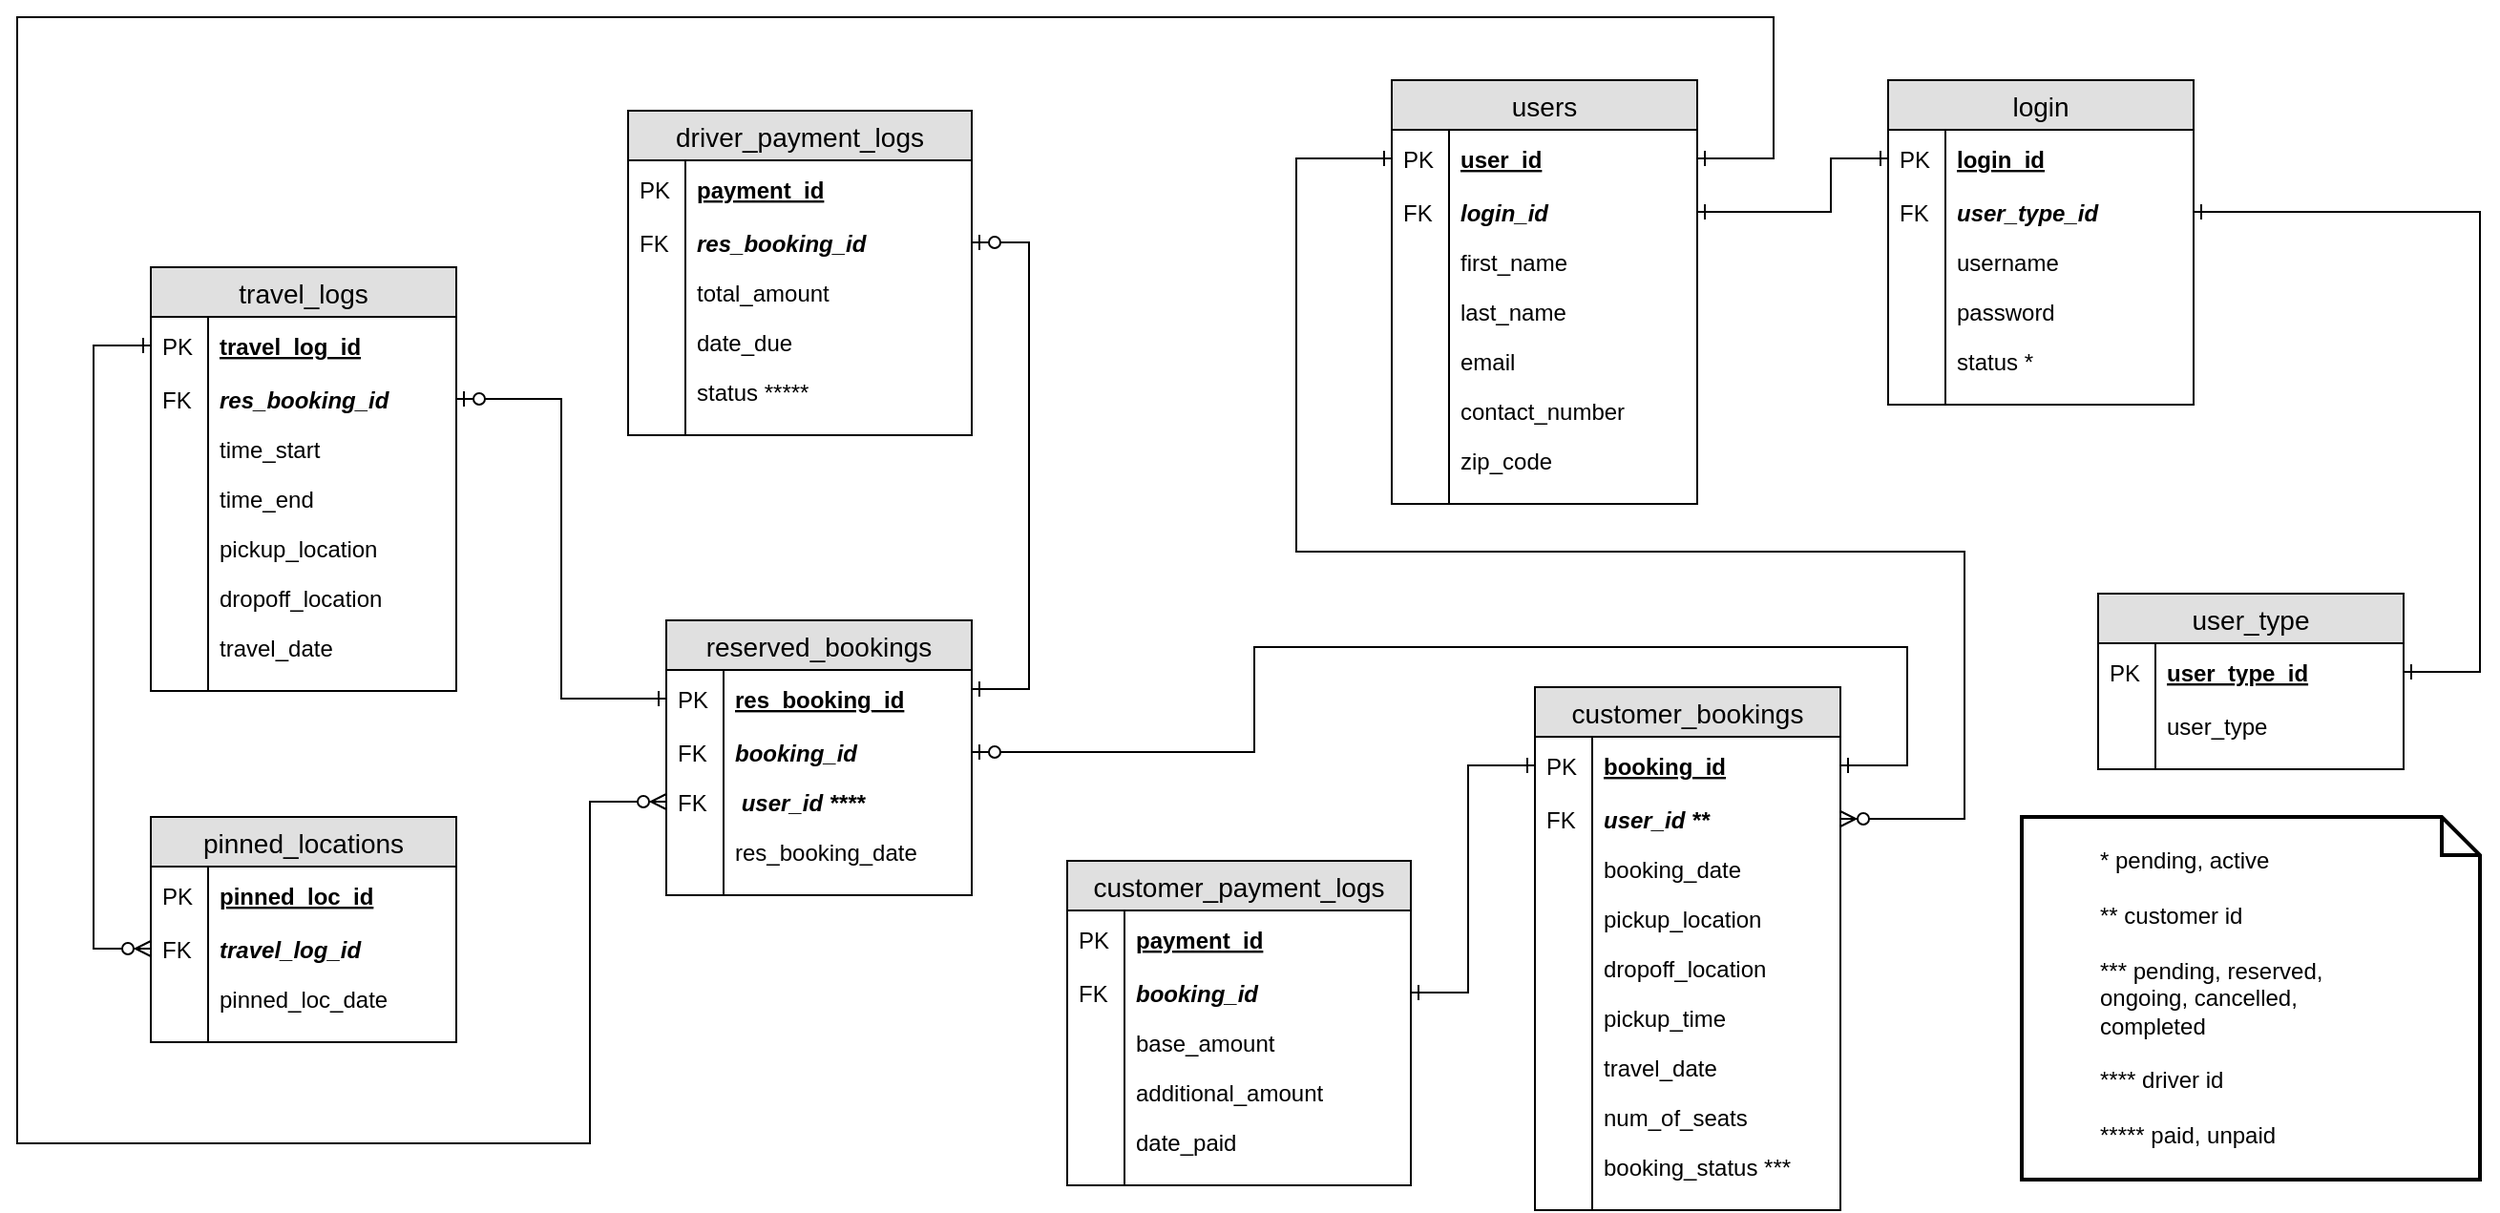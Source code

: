 <mxfile version="10.8.0"><diagram id="Agj2Bs5Zy_hhkMpqBrpO" name="Page-1"><mxGraphModel dx="2085" dy="1936" grid="1" gridSize="10" guides="1" tooltips="1" connect="1" arrows="1" fold="1" page="1" pageScale="1" pageWidth="850" pageHeight="1100" math="0" shadow="0"><root><mxCell id="0"/><mxCell id="1" parent="0"/><mxCell id="uS_mVGGa0eUYpF8tJLWO-1" value="login" style="swimlane;fontStyle=0;childLayout=stackLayout;horizontal=1;startSize=26;fillColor=#e0e0e0;horizontalStack=0;resizeParent=1;resizeParentMax=0;resizeLast=0;collapsible=1;marginBottom=0;swimlaneFillColor=#ffffff;align=center;fontSize=14;" parent="1" vertex="1"><mxGeometry x="170" y="33" width="160" height="170" as="geometry"/></mxCell><mxCell id="uS_mVGGa0eUYpF8tJLWO-2" value="login_id" style="shape=partialRectangle;top=0;left=0;right=0;bottom=1;align=left;verticalAlign=middle;fillColor=none;spacingLeft=34;spacingRight=4;overflow=hidden;rotatable=0;points=[[0,0.5],[1,0.5]];portConstraint=eastwest;dropTarget=0;fontStyle=5;fontSize=12;strokeColor=none;" parent="uS_mVGGa0eUYpF8tJLWO-1" vertex="1"><mxGeometry y="26" width="160" height="30" as="geometry"/></mxCell><mxCell id="uS_mVGGa0eUYpF8tJLWO-3" value="PK" style="shape=partialRectangle;top=0;left=0;bottom=0;fillColor=none;align=left;verticalAlign=middle;spacingLeft=4;spacingRight=4;overflow=hidden;rotatable=0;points=[];portConstraint=eastwest;part=1;fontSize=12;" parent="uS_mVGGa0eUYpF8tJLWO-2" vertex="1" connectable="0"><mxGeometry width="30" height="30" as="geometry"/></mxCell><mxCell id="uS_mVGGa0eUYpF8tJLWO-4" value="user_type_id" style="shape=partialRectangle;top=0;left=0;right=0;bottom=0;align=left;verticalAlign=top;fillColor=none;spacingLeft=34;spacingRight=4;overflow=hidden;rotatable=0;points=[[0,0.5],[1,0.5]];portConstraint=eastwest;dropTarget=0;fontSize=12;fontStyle=3" parent="uS_mVGGa0eUYpF8tJLWO-1" vertex="1"><mxGeometry y="56" width="160" height="26" as="geometry"/></mxCell><mxCell id="uS_mVGGa0eUYpF8tJLWO-5" value="FK" style="shape=partialRectangle;top=0;left=0;bottom=0;fillColor=none;align=left;verticalAlign=top;spacingLeft=4;spacingRight=4;overflow=hidden;rotatable=0;points=[];portConstraint=eastwest;part=1;fontSize=12;" parent="uS_mVGGa0eUYpF8tJLWO-4" vertex="1" connectable="0"><mxGeometry width="30" height="26" as="geometry"/></mxCell><mxCell id="uS_mVGGa0eUYpF8tJLWO-6" value="username" style="shape=partialRectangle;top=0;left=0;right=0;bottom=0;align=left;verticalAlign=top;fillColor=none;spacingLeft=34;spacingRight=4;overflow=hidden;rotatable=0;points=[[0,0.5],[1,0.5]];portConstraint=eastwest;dropTarget=0;fontSize=12;" parent="uS_mVGGa0eUYpF8tJLWO-1" vertex="1"><mxGeometry y="82" width="160" height="26" as="geometry"/></mxCell><mxCell id="uS_mVGGa0eUYpF8tJLWO-7" value="" style="shape=partialRectangle;top=0;left=0;bottom=0;fillColor=none;align=left;verticalAlign=top;spacingLeft=4;spacingRight=4;overflow=hidden;rotatable=0;points=[];portConstraint=eastwest;part=1;fontSize=12;" parent="uS_mVGGa0eUYpF8tJLWO-6" vertex="1" connectable="0"><mxGeometry width="30" height="26" as="geometry"/></mxCell><mxCell id="uS_mVGGa0eUYpF8tJLWO-8" value="password" style="shape=partialRectangle;top=0;left=0;right=0;bottom=0;align=left;verticalAlign=top;fillColor=none;spacingLeft=34;spacingRight=4;overflow=hidden;rotatable=0;points=[[0,0.5],[1,0.5]];portConstraint=eastwest;dropTarget=0;fontSize=12;" parent="uS_mVGGa0eUYpF8tJLWO-1" vertex="1"><mxGeometry y="108" width="160" height="26" as="geometry"/></mxCell><mxCell id="uS_mVGGa0eUYpF8tJLWO-9" value="" style="shape=partialRectangle;top=0;left=0;bottom=0;fillColor=none;align=left;verticalAlign=top;spacingLeft=4;spacingRight=4;overflow=hidden;rotatable=0;points=[];portConstraint=eastwest;part=1;fontSize=12;" parent="uS_mVGGa0eUYpF8tJLWO-8" vertex="1" connectable="0"><mxGeometry width="30" height="26" as="geometry"/></mxCell><mxCell id="uS_mVGGa0eUYpF8tJLWO-20" value="status *" style="shape=partialRectangle;top=0;left=0;right=0;bottom=0;align=left;verticalAlign=top;fillColor=none;spacingLeft=34;spacingRight=4;overflow=hidden;rotatable=0;points=[[0,0.5],[1,0.5]];portConstraint=eastwest;dropTarget=0;fontSize=12;" parent="uS_mVGGa0eUYpF8tJLWO-1" vertex="1"><mxGeometry y="134" width="160" height="26" as="geometry"/></mxCell><mxCell id="uS_mVGGa0eUYpF8tJLWO-21" value="" style="shape=partialRectangle;top=0;left=0;bottom=0;fillColor=none;align=left;verticalAlign=top;spacingLeft=4;spacingRight=4;overflow=hidden;rotatable=0;points=[];portConstraint=eastwest;part=1;fontSize=12;" parent="uS_mVGGa0eUYpF8tJLWO-20" vertex="1" connectable="0"><mxGeometry width="30" height="26" as="geometry"/></mxCell><mxCell id="uS_mVGGa0eUYpF8tJLWO-10" value="" style="shape=partialRectangle;top=0;left=0;right=0;bottom=0;align=left;verticalAlign=top;fillColor=none;spacingLeft=34;spacingRight=4;overflow=hidden;rotatable=0;points=[[0,0.5],[1,0.5]];portConstraint=eastwest;dropTarget=0;fontSize=12;" parent="uS_mVGGa0eUYpF8tJLWO-1" vertex="1"><mxGeometry y="160" width="160" height="10" as="geometry"/></mxCell><mxCell id="uS_mVGGa0eUYpF8tJLWO-11" value="" style="shape=partialRectangle;top=0;left=0;bottom=0;fillColor=none;align=left;verticalAlign=top;spacingLeft=4;spacingRight=4;overflow=hidden;rotatable=0;points=[];portConstraint=eastwest;part=1;fontSize=12;" parent="uS_mVGGa0eUYpF8tJLWO-10" vertex="1" connectable="0"><mxGeometry width="30" height="10" as="geometry"/></mxCell><mxCell id="uS_mVGGa0eUYpF8tJLWO-22" value="&lt;div style=&quot;font-size: 12px&quot; align=&quot;left&quot;&gt;&lt;blockquote&gt;&lt;div&gt;&lt;font style=&quot;font-size: 12px&quot;&gt;* pending, active&lt;/font&gt;&lt;/div&gt;&lt;div&gt;&lt;font style=&quot;font-size: 12px&quot;&gt;&lt;br&gt;&lt;/font&gt;&lt;/div&gt;&lt;div&gt;&lt;font style=&quot;font-size: 12px&quot;&gt;** customer id&lt;br&gt;&lt;/font&gt;&lt;/div&gt;&lt;div&gt;&lt;font style=&quot;font-size: 12px&quot;&gt;&lt;br&gt;&lt;/font&gt;&lt;/div&gt;&lt;div&gt;&lt;font style=&quot;font-size: 12px&quot;&gt;*** pending, reserved, ongoing, cancelled, completed&lt;/font&gt;&lt;/div&gt;&lt;div&gt;&lt;font style=&quot;font-size: 12px&quot;&gt;&lt;br&gt;&lt;/font&gt;&lt;/div&gt;&lt;div&gt;&lt;font style=&quot;font-size: 12px&quot;&gt;**** driver id&lt;/font&gt;&lt;/div&gt;&lt;div&gt;&lt;font style=&quot;font-size: 12px&quot;&gt;&lt;br&gt;&lt;/font&gt;&lt;/div&gt;&lt;div&gt;&lt;font style=&quot;font-size: 12px&quot;&gt;***** paid, unpaid&lt;br&gt;&lt;/font&gt;&lt;/div&gt;&lt;/blockquote&gt;&lt;/div&gt;" style="shape=note;strokeWidth=2;fontSize=14;size=20;whiteSpace=wrap;html=1;" parent="1" vertex="1"><mxGeometry x="240" y="419" width="240" height="190" as="geometry"/></mxCell><mxCell id="uS_mVGGa0eUYpF8tJLWO-23" value="users" style="swimlane;fontStyle=0;childLayout=stackLayout;horizontal=1;startSize=26;fillColor=#e0e0e0;horizontalStack=0;resizeParent=1;resizeParentMax=0;resizeLast=0;collapsible=1;marginBottom=0;swimlaneFillColor=#ffffff;align=center;fontSize=14;" parent="1" vertex="1"><mxGeometry x="-90" y="33" width="160" height="222" as="geometry"/></mxCell><mxCell id="uS_mVGGa0eUYpF8tJLWO-24" value="user_id" style="shape=partialRectangle;top=0;left=0;right=0;bottom=1;align=left;verticalAlign=middle;fillColor=none;spacingLeft=34;spacingRight=4;overflow=hidden;rotatable=0;points=[[0,0.5],[1,0.5]];portConstraint=eastwest;dropTarget=0;fontStyle=5;fontSize=12;strokeColor=none;" parent="uS_mVGGa0eUYpF8tJLWO-23" vertex="1"><mxGeometry y="26" width="160" height="30" as="geometry"/></mxCell><mxCell id="uS_mVGGa0eUYpF8tJLWO-25" value="PK" style="shape=partialRectangle;top=0;left=0;bottom=0;fillColor=none;align=left;verticalAlign=middle;spacingLeft=4;spacingRight=4;overflow=hidden;rotatable=0;points=[];portConstraint=eastwest;part=1;fontSize=12;" parent="uS_mVGGa0eUYpF8tJLWO-24" vertex="1" connectable="0"><mxGeometry width="30" height="30" as="geometry"/></mxCell><mxCell id="uS_mVGGa0eUYpF8tJLWO-26" value="login_id" style="shape=partialRectangle;top=0;left=0;right=0;bottom=0;align=left;verticalAlign=top;fillColor=none;spacingLeft=34;spacingRight=4;overflow=hidden;rotatable=0;points=[[0,0.5],[1,0.5]];portConstraint=eastwest;dropTarget=0;fontSize=12;fontStyle=3" parent="uS_mVGGa0eUYpF8tJLWO-23" vertex="1"><mxGeometry y="56" width="160" height="26" as="geometry"/></mxCell><mxCell id="uS_mVGGa0eUYpF8tJLWO-27" value="FK" style="shape=partialRectangle;top=0;left=0;bottom=0;fillColor=none;align=left;verticalAlign=top;spacingLeft=4;spacingRight=4;overflow=hidden;rotatable=0;points=[];portConstraint=eastwest;part=1;fontSize=12;" parent="uS_mVGGa0eUYpF8tJLWO-26" vertex="1" connectable="0"><mxGeometry width="30" height="26" as="geometry"/></mxCell><mxCell id="uS_mVGGa0eUYpF8tJLWO-28" value="first_name" style="shape=partialRectangle;top=0;left=0;right=0;bottom=0;align=left;verticalAlign=top;fillColor=none;spacingLeft=34;spacingRight=4;overflow=hidden;rotatable=0;points=[[0,0.5],[1,0.5]];portConstraint=eastwest;dropTarget=0;fontSize=12;" parent="uS_mVGGa0eUYpF8tJLWO-23" vertex="1"><mxGeometry y="82" width="160" height="26" as="geometry"/></mxCell><mxCell id="uS_mVGGa0eUYpF8tJLWO-29" value="" style="shape=partialRectangle;top=0;left=0;bottom=0;fillColor=none;align=left;verticalAlign=top;spacingLeft=4;spacingRight=4;overflow=hidden;rotatable=0;points=[];portConstraint=eastwest;part=1;fontSize=12;" parent="uS_mVGGa0eUYpF8tJLWO-28" vertex="1" connectable="0"><mxGeometry width="30" height="26" as="geometry"/></mxCell><mxCell id="uS_mVGGa0eUYpF8tJLWO-30" value="last_name" style="shape=partialRectangle;top=0;left=0;right=0;bottom=0;align=left;verticalAlign=top;fillColor=none;spacingLeft=34;spacingRight=4;overflow=hidden;rotatable=0;points=[[0,0.5],[1,0.5]];portConstraint=eastwest;dropTarget=0;fontSize=12;" parent="uS_mVGGa0eUYpF8tJLWO-23" vertex="1"><mxGeometry y="108" width="160" height="26" as="geometry"/></mxCell><mxCell id="uS_mVGGa0eUYpF8tJLWO-31" value="" style="shape=partialRectangle;top=0;left=0;bottom=0;fillColor=none;align=left;verticalAlign=top;spacingLeft=4;spacingRight=4;overflow=hidden;rotatable=0;points=[];portConstraint=eastwest;part=1;fontSize=12;" parent="uS_mVGGa0eUYpF8tJLWO-30" vertex="1" connectable="0"><mxGeometry width="30" height="26" as="geometry"/></mxCell><mxCell id="uS_mVGGa0eUYpF8tJLWO-32" value="email" style="shape=partialRectangle;top=0;left=0;right=0;bottom=0;align=left;verticalAlign=top;fillColor=none;spacingLeft=34;spacingRight=4;overflow=hidden;rotatable=0;points=[[0,0.5],[1,0.5]];portConstraint=eastwest;dropTarget=0;fontSize=12;" parent="uS_mVGGa0eUYpF8tJLWO-23" vertex="1"><mxGeometry y="134" width="160" height="26" as="geometry"/></mxCell><mxCell id="uS_mVGGa0eUYpF8tJLWO-33" value="" style="shape=partialRectangle;top=0;left=0;bottom=0;fillColor=none;align=left;verticalAlign=top;spacingLeft=4;spacingRight=4;overflow=hidden;rotatable=0;points=[];portConstraint=eastwest;part=1;fontSize=12;" parent="uS_mVGGa0eUYpF8tJLWO-32" vertex="1" connectable="0"><mxGeometry width="30" height="26" as="geometry"/></mxCell><mxCell id="uS_mVGGa0eUYpF8tJLWO-38" value="contact_number" style="shape=partialRectangle;top=0;left=0;right=0;bottom=0;align=left;verticalAlign=top;fillColor=none;spacingLeft=34;spacingRight=4;overflow=hidden;rotatable=0;points=[[0,0.5],[1,0.5]];portConstraint=eastwest;dropTarget=0;fontSize=12;" parent="uS_mVGGa0eUYpF8tJLWO-23" vertex="1"><mxGeometry y="160" width="160" height="26" as="geometry"/></mxCell><mxCell id="uS_mVGGa0eUYpF8tJLWO-39" value="" style="shape=partialRectangle;top=0;left=0;bottom=0;fillColor=none;align=left;verticalAlign=top;spacingLeft=4;spacingRight=4;overflow=hidden;rotatable=0;points=[];portConstraint=eastwest;part=1;fontSize=12;" parent="uS_mVGGa0eUYpF8tJLWO-38" vertex="1" connectable="0"><mxGeometry width="30" height="26" as="geometry"/></mxCell><mxCell id="uS_mVGGa0eUYpF8tJLWO-40" value="zip_code" style="shape=partialRectangle;top=0;left=0;right=0;bottom=0;align=left;verticalAlign=top;fillColor=none;spacingLeft=34;spacingRight=4;overflow=hidden;rotatable=0;points=[[0,0.5],[1,0.5]];portConstraint=eastwest;dropTarget=0;fontSize=12;" parent="uS_mVGGa0eUYpF8tJLWO-23" vertex="1"><mxGeometry y="186" width="160" height="26" as="geometry"/></mxCell><mxCell id="uS_mVGGa0eUYpF8tJLWO-41" value="" style="shape=partialRectangle;top=0;left=0;bottom=0;fillColor=none;align=left;verticalAlign=top;spacingLeft=4;spacingRight=4;overflow=hidden;rotatable=0;points=[];portConstraint=eastwest;part=1;fontSize=12;" parent="uS_mVGGa0eUYpF8tJLWO-40" vertex="1" connectable="0"><mxGeometry width="30" height="26" as="geometry"/></mxCell><mxCell id="uS_mVGGa0eUYpF8tJLWO-34" value="" style="shape=partialRectangle;top=0;left=0;right=0;bottom=0;align=left;verticalAlign=top;fillColor=none;spacingLeft=34;spacingRight=4;overflow=hidden;rotatable=0;points=[[0,0.5],[1,0.5]];portConstraint=eastwest;dropTarget=0;fontSize=12;" parent="uS_mVGGa0eUYpF8tJLWO-23" vertex="1"><mxGeometry y="212" width="160" height="10" as="geometry"/></mxCell><mxCell id="uS_mVGGa0eUYpF8tJLWO-35" value="" style="shape=partialRectangle;top=0;left=0;bottom=0;fillColor=none;align=left;verticalAlign=top;spacingLeft=4;spacingRight=4;overflow=hidden;rotatable=0;points=[];portConstraint=eastwest;part=1;fontSize=12;" parent="uS_mVGGa0eUYpF8tJLWO-34" vertex="1" connectable="0"><mxGeometry width="30" height="10" as="geometry"/></mxCell><mxCell id="uS_mVGGa0eUYpF8tJLWO-42" value="travel_logs" style="swimlane;fontStyle=0;childLayout=stackLayout;horizontal=1;startSize=26;fillColor=#e0e0e0;horizontalStack=0;resizeParent=1;resizeParentMax=0;resizeLast=0;collapsible=1;marginBottom=0;swimlaneFillColor=#ffffff;align=center;fontSize=14;" parent="1" vertex="1"><mxGeometry x="-740" y="131" width="160" height="222" as="geometry"/></mxCell><mxCell id="uS_mVGGa0eUYpF8tJLWO-43" value="travel_log_id" style="shape=partialRectangle;top=0;left=0;right=0;bottom=1;align=left;verticalAlign=middle;fillColor=none;spacingLeft=34;spacingRight=4;overflow=hidden;rotatable=0;points=[[0,0.5],[1,0.5]];portConstraint=eastwest;dropTarget=0;fontStyle=5;fontSize=12;strokeColor=none;" parent="uS_mVGGa0eUYpF8tJLWO-42" vertex="1"><mxGeometry y="26" width="160" height="30" as="geometry"/></mxCell><mxCell id="uS_mVGGa0eUYpF8tJLWO-44" value="PK" style="shape=partialRectangle;top=0;left=0;bottom=0;fillColor=none;align=left;verticalAlign=middle;spacingLeft=4;spacingRight=4;overflow=hidden;rotatable=0;points=[];portConstraint=eastwest;part=1;fontSize=12;" parent="uS_mVGGa0eUYpF8tJLWO-43" vertex="1" connectable="0"><mxGeometry width="30" height="30" as="geometry"/></mxCell><mxCell id="uS_mVGGa0eUYpF8tJLWO-45" value="res_booking_id" style="shape=partialRectangle;top=0;left=0;right=0;bottom=0;align=left;verticalAlign=top;fillColor=none;spacingLeft=34;spacingRight=4;overflow=hidden;rotatable=0;points=[[0,0.5],[1,0.5]];portConstraint=eastwest;dropTarget=0;fontSize=12;fontStyle=3" parent="uS_mVGGa0eUYpF8tJLWO-42" vertex="1"><mxGeometry y="56" width="160" height="26" as="geometry"/></mxCell><mxCell id="uS_mVGGa0eUYpF8tJLWO-46" value="FK" style="shape=partialRectangle;top=0;left=0;bottom=0;fillColor=none;align=left;verticalAlign=top;spacingLeft=4;spacingRight=4;overflow=hidden;rotatable=0;points=[];portConstraint=eastwest;part=1;fontSize=12;" parent="uS_mVGGa0eUYpF8tJLWO-45" vertex="1" connectable="0"><mxGeometry width="30" height="26" as="geometry"/></mxCell><mxCell id="uS_mVGGa0eUYpF8tJLWO-47" value="time_start" style="shape=partialRectangle;top=0;left=0;right=0;bottom=0;align=left;verticalAlign=top;fillColor=none;spacingLeft=34;spacingRight=4;overflow=hidden;rotatable=0;points=[[0,0.5],[1,0.5]];portConstraint=eastwest;dropTarget=0;fontSize=12;" parent="uS_mVGGa0eUYpF8tJLWO-42" vertex="1"><mxGeometry y="82" width="160" height="26" as="geometry"/></mxCell><mxCell id="uS_mVGGa0eUYpF8tJLWO-48" value="" style="shape=partialRectangle;top=0;left=0;bottom=0;fillColor=none;align=left;verticalAlign=top;spacingLeft=4;spacingRight=4;overflow=hidden;rotatable=0;points=[];portConstraint=eastwest;part=1;fontSize=12;" parent="uS_mVGGa0eUYpF8tJLWO-47" vertex="1" connectable="0"><mxGeometry width="30" height="26" as="geometry"/></mxCell><mxCell id="uS_mVGGa0eUYpF8tJLWO-49" value="time_end" style="shape=partialRectangle;top=0;left=0;right=0;bottom=0;align=left;verticalAlign=top;fillColor=none;spacingLeft=34;spacingRight=4;overflow=hidden;rotatable=0;points=[[0,0.5],[1,0.5]];portConstraint=eastwest;dropTarget=0;fontSize=12;" parent="uS_mVGGa0eUYpF8tJLWO-42" vertex="1"><mxGeometry y="108" width="160" height="26" as="geometry"/></mxCell><mxCell id="uS_mVGGa0eUYpF8tJLWO-50" value="" style="shape=partialRectangle;top=0;left=0;bottom=0;fillColor=none;align=left;verticalAlign=top;spacingLeft=4;spacingRight=4;overflow=hidden;rotatable=0;points=[];portConstraint=eastwest;part=1;fontSize=12;" parent="uS_mVGGa0eUYpF8tJLWO-49" vertex="1" connectable="0"><mxGeometry width="30" height="26" as="geometry"/></mxCell><mxCell id="uS_mVGGa0eUYpF8tJLWO-53" value="pickup_location" style="shape=partialRectangle;top=0;left=0;right=0;bottom=0;align=left;verticalAlign=top;fillColor=none;spacingLeft=34;spacingRight=4;overflow=hidden;rotatable=0;points=[[0,0.5],[1,0.5]];portConstraint=eastwest;dropTarget=0;fontSize=12;" parent="uS_mVGGa0eUYpF8tJLWO-42" vertex="1"><mxGeometry y="134" width="160" height="26" as="geometry"/></mxCell><mxCell id="uS_mVGGa0eUYpF8tJLWO-54" value="" style="shape=partialRectangle;top=0;left=0;bottom=0;fillColor=none;align=left;verticalAlign=top;spacingLeft=4;spacingRight=4;overflow=hidden;rotatable=0;points=[];portConstraint=eastwest;part=1;fontSize=12;" parent="uS_mVGGa0eUYpF8tJLWO-53" vertex="1" connectable="0"><mxGeometry width="30" height="26" as="geometry"/></mxCell><mxCell id="uS_mVGGa0eUYpF8tJLWO-55" value="dropoff_location" style="shape=partialRectangle;top=0;left=0;right=0;bottom=0;align=left;verticalAlign=top;fillColor=none;spacingLeft=34;spacingRight=4;overflow=hidden;rotatable=0;points=[[0,0.5],[1,0.5]];portConstraint=eastwest;dropTarget=0;fontSize=12;" parent="uS_mVGGa0eUYpF8tJLWO-42" vertex="1"><mxGeometry y="160" width="160" height="26" as="geometry"/></mxCell><mxCell id="uS_mVGGa0eUYpF8tJLWO-56" value="" style="shape=partialRectangle;top=0;left=0;bottom=0;fillColor=none;align=left;verticalAlign=top;spacingLeft=4;spacingRight=4;overflow=hidden;rotatable=0;points=[];portConstraint=eastwest;part=1;fontSize=12;" parent="uS_mVGGa0eUYpF8tJLWO-55" vertex="1" connectable="0"><mxGeometry width="30" height="26" as="geometry"/></mxCell><mxCell id="uS_mVGGa0eUYpF8tJLWO-51" value="travel_date" style="shape=partialRectangle;top=0;left=0;right=0;bottom=0;align=left;verticalAlign=top;fillColor=none;spacingLeft=34;spacingRight=4;overflow=hidden;rotatable=0;points=[[0,0.5],[1,0.5]];portConstraint=eastwest;dropTarget=0;fontSize=12;" parent="uS_mVGGa0eUYpF8tJLWO-42" vertex="1"><mxGeometry y="186" width="160" height="26" as="geometry"/></mxCell><mxCell id="uS_mVGGa0eUYpF8tJLWO-52" value="" style="shape=partialRectangle;top=0;left=0;bottom=0;fillColor=none;align=left;verticalAlign=top;spacingLeft=4;spacingRight=4;overflow=hidden;rotatable=0;points=[];portConstraint=eastwest;part=1;fontSize=12;" parent="uS_mVGGa0eUYpF8tJLWO-51" vertex="1" connectable="0"><mxGeometry width="30" height="26" as="geometry"/></mxCell><mxCell id="uS_mVGGa0eUYpF8tJLWO-57" value="" style="shape=partialRectangle;top=0;left=0;right=0;bottom=0;align=left;verticalAlign=top;fillColor=none;spacingLeft=34;spacingRight=4;overflow=hidden;rotatable=0;points=[[0,0.5],[1,0.5]];portConstraint=eastwest;dropTarget=0;fontSize=12;" parent="uS_mVGGa0eUYpF8tJLWO-42" vertex="1"><mxGeometry y="212" width="160" height="10" as="geometry"/></mxCell><mxCell id="uS_mVGGa0eUYpF8tJLWO-58" value="" style="shape=partialRectangle;top=0;left=0;bottom=0;fillColor=none;align=left;verticalAlign=top;spacingLeft=4;spacingRight=4;overflow=hidden;rotatable=0;points=[];portConstraint=eastwest;part=1;fontSize=12;" parent="uS_mVGGa0eUYpF8tJLWO-57" vertex="1" connectable="0"><mxGeometry width="30" height="10" as="geometry"/></mxCell><mxCell id="uS_mVGGa0eUYpF8tJLWO-59" value="customer_payment_logs" style="swimlane;fontStyle=0;childLayout=stackLayout;horizontal=1;startSize=26;fillColor=#e0e0e0;horizontalStack=0;resizeParent=1;resizeParentMax=0;resizeLast=0;collapsible=1;marginBottom=0;swimlaneFillColor=#ffffff;align=center;fontSize=14;" parent="1" vertex="1"><mxGeometry x="-260" y="442" width="180" height="170" as="geometry"/></mxCell><mxCell id="uS_mVGGa0eUYpF8tJLWO-60" value="payment_id" style="shape=partialRectangle;top=0;left=0;right=0;bottom=1;align=left;verticalAlign=middle;fillColor=none;spacingLeft=34;spacingRight=4;overflow=hidden;rotatable=0;points=[[0,0.5],[1,0.5]];portConstraint=eastwest;dropTarget=0;fontStyle=5;fontSize=12;strokeColor=none;" parent="uS_mVGGa0eUYpF8tJLWO-59" vertex="1"><mxGeometry y="26" width="180" height="30" as="geometry"/></mxCell><mxCell id="uS_mVGGa0eUYpF8tJLWO-61" value="PK" style="shape=partialRectangle;top=0;left=0;bottom=0;fillColor=none;align=left;verticalAlign=middle;spacingLeft=4;spacingRight=4;overflow=hidden;rotatable=0;points=[];portConstraint=eastwest;part=1;fontSize=12;" parent="uS_mVGGa0eUYpF8tJLWO-60" vertex="1" connectable="0"><mxGeometry width="30" height="30" as="geometry"/></mxCell><mxCell id="uS_mVGGa0eUYpF8tJLWO-62" value="booking_id" style="shape=partialRectangle;top=0;left=0;right=0;bottom=0;align=left;verticalAlign=top;fillColor=none;spacingLeft=34;spacingRight=4;overflow=hidden;rotatable=0;points=[[0,0.5],[1,0.5]];portConstraint=eastwest;dropTarget=0;fontSize=12;fontStyle=3" parent="uS_mVGGa0eUYpF8tJLWO-59" vertex="1"><mxGeometry y="56" width="180" height="26" as="geometry"/></mxCell><mxCell id="uS_mVGGa0eUYpF8tJLWO-63" value="FK" style="shape=partialRectangle;top=0;left=0;bottom=0;fillColor=none;align=left;verticalAlign=top;spacingLeft=4;spacingRight=4;overflow=hidden;rotatable=0;points=[];portConstraint=eastwest;part=1;fontSize=12;" parent="uS_mVGGa0eUYpF8tJLWO-62" vertex="1" connectable="0"><mxGeometry width="30" height="26" as="geometry"/></mxCell><mxCell id="uS_mVGGa0eUYpF8tJLWO-64" value="base_amount" style="shape=partialRectangle;top=0;left=0;right=0;bottom=0;align=left;verticalAlign=top;fillColor=none;spacingLeft=34;spacingRight=4;overflow=hidden;rotatable=0;points=[[0,0.5],[1,0.5]];portConstraint=eastwest;dropTarget=0;fontSize=12;" parent="uS_mVGGa0eUYpF8tJLWO-59" vertex="1"><mxGeometry y="82" width="180" height="26" as="geometry"/></mxCell><mxCell id="uS_mVGGa0eUYpF8tJLWO-65" value="" style="shape=partialRectangle;top=0;left=0;bottom=0;fillColor=none;align=left;verticalAlign=top;spacingLeft=4;spacingRight=4;overflow=hidden;rotatable=0;points=[];portConstraint=eastwest;part=1;fontSize=12;" parent="uS_mVGGa0eUYpF8tJLWO-64" vertex="1" connectable="0"><mxGeometry width="30" height="26" as="geometry"/></mxCell><mxCell id="uS_mVGGa0eUYpF8tJLWO-66" value="additional_amount" style="shape=partialRectangle;top=0;left=0;right=0;bottom=0;align=left;verticalAlign=top;fillColor=none;spacingLeft=34;spacingRight=4;overflow=hidden;rotatable=0;points=[[0,0.5],[1,0.5]];portConstraint=eastwest;dropTarget=0;fontSize=12;" parent="uS_mVGGa0eUYpF8tJLWO-59" vertex="1"><mxGeometry y="108" width="180" height="26" as="geometry"/></mxCell><mxCell id="uS_mVGGa0eUYpF8tJLWO-67" value="" style="shape=partialRectangle;top=0;left=0;bottom=0;fillColor=none;align=left;verticalAlign=top;spacingLeft=4;spacingRight=4;overflow=hidden;rotatable=0;points=[];portConstraint=eastwest;part=1;fontSize=12;" parent="uS_mVGGa0eUYpF8tJLWO-66" vertex="1" connectable="0"><mxGeometry width="30" height="26" as="geometry"/></mxCell><mxCell id="uS_mVGGa0eUYpF8tJLWO-68" value="date_paid" style="shape=partialRectangle;top=0;left=0;right=0;bottom=0;align=left;verticalAlign=top;fillColor=none;spacingLeft=34;spacingRight=4;overflow=hidden;rotatable=0;points=[[0,0.5],[1,0.5]];portConstraint=eastwest;dropTarget=0;fontSize=12;" parent="uS_mVGGa0eUYpF8tJLWO-59" vertex="1"><mxGeometry y="134" width="180" height="26" as="geometry"/></mxCell><mxCell id="uS_mVGGa0eUYpF8tJLWO-69" value="" style="shape=partialRectangle;top=0;left=0;bottom=0;fillColor=none;align=left;verticalAlign=top;spacingLeft=4;spacingRight=4;overflow=hidden;rotatable=0;points=[];portConstraint=eastwest;part=1;fontSize=12;" parent="uS_mVGGa0eUYpF8tJLWO-68" vertex="1" connectable="0"><mxGeometry width="30" height="26" as="geometry"/></mxCell><mxCell id="uS_mVGGa0eUYpF8tJLWO-74" value="" style="shape=partialRectangle;top=0;left=0;right=0;bottom=0;align=left;verticalAlign=top;fillColor=none;spacingLeft=34;spacingRight=4;overflow=hidden;rotatable=0;points=[[0,0.5],[1,0.5]];portConstraint=eastwest;dropTarget=0;fontSize=12;" parent="uS_mVGGa0eUYpF8tJLWO-59" vertex="1"><mxGeometry y="160" width="180" height="10" as="geometry"/></mxCell><mxCell id="uS_mVGGa0eUYpF8tJLWO-75" value="" style="shape=partialRectangle;top=0;left=0;bottom=0;fillColor=none;align=left;verticalAlign=top;spacingLeft=4;spacingRight=4;overflow=hidden;rotatable=0;points=[];portConstraint=eastwest;part=1;fontSize=12;" parent="uS_mVGGa0eUYpF8tJLWO-74" vertex="1" connectable="0"><mxGeometry width="30" height="10" as="geometry"/></mxCell><mxCell id="uS_mVGGa0eUYpF8tJLWO-105" value="reserved_bookings" style="swimlane;fontStyle=0;childLayout=stackLayout;horizontal=1;startSize=26;fillColor=#e0e0e0;horizontalStack=0;resizeParent=1;resizeParentMax=0;resizeLast=0;collapsible=1;marginBottom=0;swimlaneFillColor=#ffffff;align=center;fontSize=14;" parent="1" vertex="1"><mxGeometry x="-470" y="316" width="160" height="144" as="geometry"/></mxCell><mxCell id="uS_mVGGa0eUYpF8tJLWO-106" value="res_booking_id" style="shape=partialRectangle;top=0;left=0;right=0;bottom=1;align=left;verticalAlign=middle;fillColor=none;spacingLeft=34;spacingRight=4;overflow=hidden;rotatable=0;points=[[0,0.5],[1,0.5]];portConstraint=eastwest;dropTarget=0;fontStyle=5;fontSize=12;strokeColor=none;" parent="uS_mVGGa0eUYpF8tJLWO-105" vertex="1"><mxGeometry y="26" width="160" height="30" as="geometry"/></mxCell><mxCell id="uS_mVGGa0eUYpF8tJLWO-107" value="PK" style="shape=partialRectangle;top=0;left=0;bottom=0;fillColor=none;align=left;verticalAlign=middle;spacingLeft=4;spacingRight=4;overflow=hidden;rotatable=0;points=[];portConstraint=eastwest;part=1;fontSize=12;" parent="uS_mVGGa0eUYpF8tJLWO-106" vertex="1" connectable="0"><mxGeometry width="30" height="30" as="geometry"/></mxCell><mxCell id="uS_mVGGa0eUYpF8tJLWO-108" value="booking_id" style="shape=partialRectangle;top=0;left=0;right=0;bottom=0;align=left;verticalAlign=top;fillColor=none;spacingLeft=34;spacingRight=4;overflow=hidden;rotatable=0;points=[[0,0.5],[1,0.5]];portConstraint=eastwest;dropTarget=0;fontSize=12;fontStyle=3" parent="uS_mVGGa0eUYpF8tJLWO-105" vertex="1"><mxGeometry y="56" width="160" height="26" as="geometry"/></mxCell><mxCell id="uS_mVGGa0eUYpF8tJLWO-109" value="FK" style="shape=partialRectangle;top=0;left=0;bottom=0;fillColor=none;align=left;verticalAlign=top;spacingLeft=4;spacingRight=4;overflow=hidden;rotatable=0;points=[];portConstraint=eastwest;part=1;fontSize=12;" parent="uS_mVGGa0eUYpF8tJLWO-108" vertex="1" connectable="0"><mxGeometry width="30" height="26" as="geometry"/></mxCell><mxCell id="uS_mVGGa0eUYpF8tJLWO-110" value=" user_id ****" style="shape=partialRectangle;top=0;left=0;right=0;bottom=0;align=left;verticalAlign=top;fillColor=none;spacingLeft=34;spacingRight=4;overflow=hidden;rotatable=0;points=[[0,0.5],[1,0.5]];portConstraint=eastwest;dropTarget=0;fontSize=12;fontStyle=3" parent="uS_mVGGa0eUYpF8tJLWO-105" vertex="1"><mxGeometry y="82" width="160" height="26" as="geometry"/></mxCell><mxCell id="uS_mVGGa0eUYpF8tJLWO-111" value="FK" style="shape=partialRectangle;top=0;left=0;bottom=0;fillColor=none;align=left;verticalAlign=top;spacingLeft=4;spacingRight=4;overflow=hidden;rotatable=0;points=[];portConstraint=eastwest;part=1;fontSize=12;" parent="uS_mVGGa0eUYpF8tJLWO-110" vertex="1" connectable="0"><mxGeometry width="30" height="26" as="geometry"/></mxCell><mxCell id="uS_mVGGa0eUYpF8tJLWO-112" value="res_booking_date" style="shape=partialRectangle;top=0;left=0;right=0;bottom=0;align=left;verticalAlign=top;fillColor=none;spacingLeft=34;spacingRight=4;overflow=hidden;rotatable=0;points=[[0,0.5],[1,0.5]];portConstraint=eastwest;dropTarget=0;fontSize=12;" parent="uS_mVGGa0eUYpF8tJLWO-105" vertex="1"><mxGeometry y="108" width="160" height="26" as="geometry"/></mxCell><mxCell id="uS_mVGGa0eUYpF8tJLWO-113" value="" style="shape=partialRectangle;top=0;left=0;bottom=0;fillColor=none;align=left;verticalAlign=top;spacingLeft=4;spacingRight=4;overflow=hidden;rotatable=0;points=[];portConstraint=eastwest;part=1;fontSize=12;" parent="uS_mVGGa0eUYpF8tJLWO-112" vertex="1" connectable="0"><mxGeometry width="30" height="26" as="geometry"/></mxCell><mxCell id="uS_mVGGa0eUYpF8tJLWO-126" value="" style="shape=partialRectangle;top=0;left=0;right=0;bottom=0;align=left;verticalAlign=top;fillColor=none;spacingLeft=34;spacingRight=4;overflow=hidden;rotatable=0;points=[[0,0.5],[1,0.5]];portConstraint=eastwest;dropTarget=0;fontSize=12;" parent="uS_mVGGa0eUYpF8tJLWO-105" vertex="1"><mxGeometry y="134" width="160" height="10" as="geometry"/></mxCell><mxCell id="uS_mVGGa0eUYpF8tJLWO-127" value="" style="shape=partialRectangle;top=0;left=0;bottom=0;fillColor=none;align=left;verticalAlign=top;spacingLeft=4;spacingRight=4;overflow=hidden;rotatable=0;points=[];portConstraint=eastwest;part=1;fontSize=12;" parent="uS_mVGGa0eUYpF8tJLWO-126" vertex="1" connectable="0"><mxGeometry width="30" height="10" as="geometry"/></mxCell><mxCell id="uS_mVGGa0eUYpF8tJLWO-142" value="customer_bookings" style="swimlane;fontStyle=0;childLayout=stackLayout;horizontal=1;startSize=26;fillColor=#e0e0e0;horizontalStack=0;resizeParent=1;resizeParentMax=0;resizeLast=0;collapsible=1;marginBottom=0;swimlaneFillColor=#ffffff;align=center;fontSize=14;" parent="1" vertex="1"><mxGeometry x="-15" y="351" width="160" height="274" as="geometry"/></mxCell><mxCell id="uS_mVGGa0eUYpF8tJLWO-143" value="booking_id" style="shape=partialRectangle;top=0;left=0;right=0;bottom=1;align=left;verticalAlign=middle;fillColor=none;spacingLeft=34;spacingRight=4;overflow=hidden;rotatable=0;points=[[0,0.5],[1,0.5]];portConstraint=eastwest;dropTarget=0;fontStyle=5;fontSize=12;strokeColor=none;" parent="uS_mVGGa0eUYpF8tJLWO-142" vertex="1"><mxGeometry y="26" width="160" height="30" as="geometry"/></mxCell><mxCell id="uS_mVGGa0eUYpF8tJLWO-144" value="PK" style="shape=partialRectangle;top=0;left=0;bottom=0;fillColor=none;align=left;verticalAlign=middle;spacingLeft=4;spacingRight=4;overflow=hidden;rotatable=0;points=[];portConstraint=eastwest;part=1;fontSize=12;" parent="uS_mVGGa0eUYpF8tJLWO-143" vertex="1" connectable="0"><mxGeometry width="30" height="30" as="geometry"/></mxCell><mxCell id="uS_mVGGa0eUYpF8tJLWO-145" value="user_id **" style="shape=partialRectangle;top=0;left=0;right=0;bottom=0;align=left;verticalAlign=top;fillColor=none;spacingLeft=34;spacingRight=4;overflow=hidden;rotatable=0;points=[[0,0.5],[1,0.5]];portConstraint=eastwest;dropTarget=0;fontSize=12;fontStyle=3" parent="uS_mVGGa0eUYpF8tJLWO-142" vertex="1"><mxGeometry y="56" width="160" height="26" as="geometry"/></mxCell><mxCell id="uS_mVGGa0eUYpF8tJLWO-146" value="FK" style="shape=partialRectangle;top=0;left=0;bottom=0;fillColor=none;align=left;verticalAlign=top;spacingLeft=4;spacingRight=4;overflow=hidden;rotatable=0;points=[];portConstraint=eastwest;part=1;fontSize=12;" parent="uS_mVGGa0eUYpF8tJLWO-145" vertex="1" connectable="0"><mxGeometry width="30" height="26" as="geometry"/></mxCell><mxCell id="uS_mVGGa0eUYpF8tJLWO-147" value="booking_date" style="shape=partialRectangle;top=0;left=0;right=0;bottom=0;align=left;verticalAlign=top;fillColor=none;spacingLeft=34;spacingRight=4;overflow=hidden;rotatable=0;points=[[0,0.5],[1,0.5]];portConstraint=eastwest;dropTarget=0;fontSize=12;" parent="uS_mVGGa0eUYpF8tJLWO-142" vertex="1"><mxGeometry y="82" width="160" height="26" as="geometry"/></mxCell><mxCell id="uS_mVGGa0eUYpF8tJLWO-148" value="" style="shape=partialRectangle;top=0;left=0;bottom=0;fillColor=none;align=left;verticalAlign=top;spacingLeft=4;spacingRight=4;overflow=hidden;rotatable=0;points=[];portConstraint=eastwest;part=1;fontSize=12;" parent="uS_mVGGa0eUYpF8tJLWO-147" vertex="1" connectable="0"><mxGeometry width="30" height="26" as="geometry"/></mxCell><mxCell id="uS_mVGGa0eUYpF8tJLWO-149" value="pickup_location" style="shape=partialRectangle;top=0;left=0;right=0;bottom=0;align=left;verticalAlign=top;fillColor=none;spacingLeft=34;spacingRight=4;overflow=hidden;rotatable=0;points=[[0,0.5],[1,0.5]];portConstraint=eastwest;dropTarget=0;fontSize=12;" parent="uS_mVGGa0eUYpF8tJLWO-142" vertex="1"><mxGeometry y="108" width="160" height="26" as="geometry"/></mxCell><mxCell id="uS_mVGGa0eUYpF8tJLWO-150" value="" style="shape=partialRectangle;top=0;left=0;bottom=0;fillColor=none;align=left;verticalAlign=top;spacingLeft=4;spacingRight=4;overflow=hidden;rotatable=0;points=[];portConstraint=eastwest;part=1;fontSize=12;" parent="uS_mVGGa0eUYpF8tJLWO-149" vertex="1" connectable="0"><mxGeometry width="30" height="26" as="geometry"/></mxCell><mxCell id="uS_mVGGa0eUYpF8tJLWO-151" value="dropoff_location" style="shape=partialRectangle;top=0;left=0;right=0;bottom=0;align=left;verticalAlign=top;fillColor=none;spacingLeft=34;spacingRight=4;overflow=hidden;rotatable=0;points=[[0,0.5],[1,0.5]];portConstraint=eastwest;dropTarget=0;fontSize=12;" parent="uS_mVGGa0eUYpF8tJLWO-142" vertex="1"><mxGeometry y="134" width="160" height="26" as="geometry"/></mxCell><mxCell id="uS_mVGGa0eUYpF8tJLWO-152" value="" style="shape=partialRectangle;top=0;left=0;bottom=0;fillColor=none;align=left;verticalAlign=top;spacingLeft=4;spacingRight=4;overflow=hidden;rotatable=0;points=[];portConstraint=eastwest;part=1;fontSize=12;" parent="uS_mVGGa0eUYpF8tJLWO-151" vertex="1" connectable="0"><mxGeometry width="30" height="26" as="geometry"/></mxCell><mxCell id="uS_mVGGa0eUYpF8tJLWO-153" value="pickup_time" style="shape=partialRectangle;top=0;left=0;right=0;bottom=0;align=left;verticalAlign=top;fillColor=none;spacingLeft=34;spacingRight=4;overflow=hidden;rotatable=0;points=[[0,0.5],[1,0.5]];portConstraint=eastwest;dropTarget=0;fontSize=12;" parent="uS_mVGGa0eUYpF8tJLWO-142" vertex="1"><mxGeometry y="160" width="160" height="26" as="geometry"/></mxCell><mxCell id="uS_mVGGa0eUYpF8tJLWO-154" value="" style="shape=partialRectangle;top=0;left=0;bottom=0;fillColor=none;align=left;verticalAlign=top;spacingLeft=4;spacingRight=4;overflow=hidden;rotatable=0;points=[];portConstraint=eastwest;part=1;fontSize=12;" parent="uS_mVGGa0eUYpF8tJLWO-153" vertex="1" connectable="0"><mxGeometry width="30" height="26" as="geometry"/></mxCell><mxCell id="uS_mVGGa0eUYpF8tJLWO-157" value="travel_date" style="shape=partialRectangle;top=0;left=0;right=0;bottom=0;align=left;verticalAlign=top;fillColor=none;spacingLeft=34;spacingRight=4;overflow=hidden;rotatable=0;points=[[0,0.5],[1,0.5]];portConstraint=eastwest;dropTarget=0;fontSize=12;" parent="uS_mVGGa0eUYpF8tJLWO-142" vertex="1"><mxGeometry y="186" width="160" height="26" as="geometry"/></mxCell><mxCell id="uS_mVGGa0eUYpF8tJLWO-158" value="" style="shape=partialRectangle;top=0;left=0;bottom=0;fillColor=none;align=left;verticalAlign=top;spacingLeft=4;spacingRight=4;overflow=hidden;rotatable=0;points=[];portConstraint=eastwest;part=1;fontSize=12;" parent="uS_mVGGa0eUYpF8tJLWO-157" vertex="1" connectable="0"><mxGeometry width="30" height="26" as="geometry"/></mxCell><mxCell id="uS_mVGGa0eUYpF8tJLWO-159" value="num_of_seats" style="shape=partialRectangle;top=0;left=0;right=0;bottom=0;align=left;verticalAlign=top;fillColor=none;spacingLeft=34;spacingRight=4;overflow=hidden;rotatable=0;points=[[0,0.5],[1,0.5]];portConstraint=eastwest;dropTarget=0;fontSize=12;" parent="uS_mVGGa0eUYpF8tJLWO-142" vertex="1"><mxGeometry y="212" width="160" height="26" as="geometry"/></mxCell><mxCell id="uS_mVGGa0eUYpF8tJLWO-160" value="" style="shape=partialRectangle;top=0;left=0;bottom=0;fillColor=none;align=left;verticalAlign=top;spacingLeft=4;spacingRight=4;overflow=hidden;rotatable=0;points=[];portConstraint=eastwest;part=1;fontSize=12;" parent="uS_mVGGa0eUYpF8tJLWO-159" vertex="1" connectable="0"><mxGeometry width="30" height="26" as="geometry"/></mxCell><mxCell id="uS_mVGGa0eUYpF8tJLWO-161" value="booking_status ***" style="shape=partialRectangle;top=0;left=0;right=0;bottom=0;align=left;verticalAlign=top;fillColor=none;spacingLeft=34;spacingRight=4;overflow=hidden;rotatable=0;points=[[0,0.5],[1,0.5]];portConstraint=eastwest;dropTarget=0;fontSize=12;" parent="uS_mVGGa0eUYpF8tJLWO-142" vertex="1"><mxGeometry y="238" width="160" height="26" as="geometry"/></mxCell><mxCell id="uS_mVGGa0eUYpF8tJLWO-162" value="" style="shape=partialRectangle;top=0;left=0;bottom=0;fillColor=none;align=left;verticalAlign=top;spacingLeft=4;spacingRight=4;overflow=hidden;rotatable=0;points=[];portConstraint=eastwest;part=1;fontSize=12;" parent="uS_mVGGa0eUYpF8tJLWO-161" vertex="1" connectable="0"><mxGeometry width="30" height="26" as="geometry"/></mxCell><mxCell id="uS_mVGGa0eUYpF8tJLWO-163" value="" style="shape=partialRectangle;top=0;left=0;right=0;bottom=0;align=left;verticalAlign=top;fillColor=none;spacingLeft=34;spacingRight=4;overflow=hidden;rotatable=0;points=[[0,0.5],[1,0.5]];portConstraint=eastwest;dropTarget=0;fontSize=12;" parent="uS_mVGGa0eUYpF8tJLWO-142" vertex="1"><mxGeometry y="264" width="160" height="10" as="geometry"/></mxCell><mxCell id="uS_mVGGa0eUYpF8tJLWO-164" value="" style="shape=partialRectangle;top=0;left=0;bottom=0;fillColor=none;align=left;verticalAlign=top;spacingLeft=4;spacingRight=4;overflow=hidden;rotatable=0;points=[];portConstraint=eastwest;part=1;fontSize=12;" parent="uS_mVGGa0eUYpF8tJLWO-163" vertex="1" connectable="0"><mxGeometry width="30" height="10" as="geometry"/></mxCell><mxCell id="uS_mVGGa0eUYpF8tJLWO-165" value="driver_payment_logs" style="swimlane;fontStyle=0;childLayout=stackLayout;horizontal=1;startSize=26;fillColor=#e0e0e0;horizontalStack=0;resizeParent=1;resizeParentMax=0;resizeLast=0;collapsible=1;marginBottom=0;swimlaneFillColor=#ffffff;align=center;fontSize=14;" parent="1" vertex="1"><mxGeometry x="-490" y="49" width="180" height="170" as="geometry"/></mxCell><mxCell id="uS_mVGGa0eUYpF8tJLWO-166" value="payment_id" style="shape=partialRectangle;top=0;left=0;right=0;bottom=1;align=left;verticalAlign=middle;fillColor=none;spacingLeft=34;spacingRight=4;overflow=hidden;rotatable=0;points=[[0,0.5],[1,0.5]];portConstraint=eastwest;dropTarget=0;fontStyle=5;fontSize=12;strokeColor=none;" parent="uS_mVGGa0eUYpF8tJLWO-165" vertex="1"><mxGeometry y="26" width="180" height="30" as="geometry"/></mxCell><mxCell id="uS_mVGGa0eUYpF8tJLWO-167" value="PK" style="shape=partialRectangle;top=0;left=0;bottom=0;fillColor=none;align=left;verticalAlign=middle;spacingLeft=4;spacingRight=4;overflow=hidden;rotatable=0;points=[];portConstraint=eastwest;part=1;fontSize=12;" parent="uS_mVGGa0eUYpF8tJLWO-166" vertex="1" connectable="0"><mxGeometry width="30" height="30" as="geometry"/></mxCell><mxCell id="uS_mVGGa0eUYpF8tJLWO-168" value="res_booking_id" style="shape=partialRectangle;top=0;left=0;right=0;bottom=0;align=left;verticalAlign=top;fillColor=none;spacingLeft=34;spacingRight=4;overflow=hidden;rotatable=0;points=[[0,0.5],[1,0.5]];portConstraint=eastwest;dropTarget=0;fontSize=12;fontStyle=3" parent="uS_mVGGa0eUYpF8tJLWO-165" vertex="1"><mxGeometry y="56" width="180" height="26" as="geometry"/></mxCell><mxCell id="uS_mVGGa0eUYpF8tJLWO-169" value="FK" style="shape=partialRectangle;top=0;left=0;bottom=0;fillColor=none;align=left;verticalAlign=top;spacingLeft=4;spacingRight=4;overflow=hidden;rotatable=0;points=[];portConstraint=eastwest;part=1;fontSize=12;" parent="uS_mVGGa0eUYpF8tJLWO-168" vertex="1" connectable="0"><mxGeometry width="30" height="26" as="geometry"/></mxCell><mxCell id="uS_mVGGa0eUYpF8tJLWO-170" value="total_amount" style="shape=partialRectangle;top=0;left=0;right=0;bottom=0;align=left;verticalAlign=top;fillColor=none;spacingLeft=34;spacingRight=4;overflow=hidden;rotatable=0;points=[[0,0.5],[1,0.5]];portConstraint=eastwest;dropTarget=0;fontSize=12;" parent="uS_mVGGa0eUYpF8tJLWO-165" vertex="1"><mxGeometry y="82" width="180" height="26" as="geometry"/></mxCell><mxCell id="uS_mVGGa0eUYpF8tJLWO-171" value="" style="shape=partialRectangle;top=0;left=0;bottom=0;fillColor=none;align=left;verticalAlign=top;spacingLeft=4;spacingRight=4;overflow=hidden;rotatable=0;points=[];portConstraint=eastwest;part=1;fontSize=12;" parent="uS_mVGGa0eUYpF8tJLWO-170" vertex="1" connectable="0"><mxGeometry width="30" height="26" as="geometry"/></mxCell><mxCell id="uS_mVGGa0eUYpF8tJLWO-172" value="date_due" style="shape=partialRectangle;top=0;left=0;right=0;bottom=0;align=left;verticalAlign=top;fillColor=none;spacingLeft=34;spacingRight=4;overflow=hidden;rotatable=0;points=[[0,0.5],[1,0.5]];portConstraint=eastwest;dropTarget=0;fontSize=12;" parent="uS_mVGGa0eUYpF8tJLWO-165" vertex="1"><mxGeometry y="108" width="180" height="26" as="geometry"/></mxCell><mxCell id="uS_mVGGa0eUYpF8tJLWO-173" value="" style="shape=partialRectangle;top=0;left=0;bottom=0;fillColor=none;align=left;verticalAlign=top;spacingLeft=4;spacingRight=4;overflow=hidden;rotatable=0;points=[];portConstraint=eastwest;part=1;fontSize=12;" parent="uS_mVGGa0eUYpF8tJLWO-172" vertex="1" connectable="0"><mxGeometry width="30" height="26" as="geometry"/></mxCell><mxCell id="uS_mVGGa0eUYpF8tJLWO-174" value="status *****" style="shape=partialRectangle;top=0;left=0;right=0;bottom=0;align=left;verticalAlign=top;fillColor=none;spacingLeft=34;spacingRight=4;overflow=hidden;rotatable=0;points=[[0,0.5],[1,0.5]];portConstraint=eastwest;dropTarget=0;fontSize=12;" parent="uS_mVGGa0eUYpF8tJLWO-165" vertex="1"><mxGeometry y="134" width="180" height="26" as="geometry"/></mxCell><mxCell id="uS_mVGGa0eUYpF8tJLWO-175" value="" style="shape=partialRectangle;top=0;left=0;bottom=0;fillColor=none;align=left;verticalAlign=top;spacingLeft=4;spacingRight=4;overflow=hidden;rotatable=0;points=[];portConstraint=eastwest;part=1;fontSize=12;" parent="uS_mVGGa0eUYpF8tJLWO-174" vertex="1" connectable="0"><mxGeometry width="30" height="26" as="geometry"/></mxCell><mxCell id="uS_mVGGa0eUYpF8tJLWO-176" value="" style="shape=partialRectangle;top=0;left=0;right=0;bottom=0;align=left;verticalAlign=top;fillColor=none;spacingLeft=34;spacingRight=4;overflow=hidden;rotatable=0;points=[[0,0.5],[1,0.5]];portConstraint=eastwest;dropTarget=0;fontSize=12;" parent="uS_mVGGa0eUYpF8tJLWO-165" vertex="1"><mxGeometry y="160" width="180" height="10" as="geometry"/></mxCell><mxCell id="uS_mVGGa0eUYpF8tJLWO-177" value="" style="shape=partialRectangle;top=0;left=0;bottom=0;fillColor=none;align=left;verticalAlign=top;spacingLeft=4;spacingRight=4;overflow=hidden;rotatable=0;points=[];portConstraint=eastwest;part=1;fontSize=12;" parent="uS_mVGGa0eUYpF8tJLWO-176" vertex="1" connectable="0"><mxGeometry width="30" height="10" as="geometry"/></mxCell><mxCell id="uS_mVGGa0eUYpF8tJLWO-178" value="pinned_locations" style="swimlane;fontStyle=0;childLayout=stackLayout;horizontal=1;startSize=26;fillColor=#e0e0e0;horizontalStack=0;resizeParent=1;resizeParentMax=0;resizeLast=0;collapsible=1;marginBottom=0;swimlaneFillColor=#ffffff;align=center;fontSize=14;" parent="1" vertex="1"><mxGeometry x="-740" y="419" width="160" height="118" as="geometry"/></mxCell><mxCell id="uS_mVGGa0eUYpF8tJLWO-179" value="pinned_loc_id" style="shape=partialRectangle;top=0;left=0;right=0;bottom=1;align=left;verticalAlign=middle;fillColor=none;spacingLeft=34;spacingRight=4;overflow=hidden;rotatable=0;points=[[0,0.5],[1,0.5]];portConstraint=eastwest;dropTarget=0;fontStyle=5;fontSize=12;strokeColor=none;" parent="uS_mVGGa0eUYpF8tJLWO-178" vertex="1"><mxGeometry y="26" width="160" height="30" as="geometry"/></mxCell><mxCell id="uS_mVGGa0eUYpF8tJLWO-180" value="PK" style="shape=partialRectangle;top=0;left=0;bottom=0;fillColor=none;align=left;verticalAlign=middle;spacingLeft=4;spacingRight=4;overflow=hidden;rotatable=0;points=[];portConstraint=eastwest;part=1;fontSize=12;" parent="uS_mVGGa0eUYpF8tJLWO-179" vertex="1" connectable="0"><mxGeometry width="30" height="30" as="geometry"/></mxCell><mxCell id="uS_mVGGa0eUYpF8tJLWO-181" value="travel_log_id" style="shape=partialRectangle;top=0;left=0;right=0;bottom=0;align=left;verticalAlign=top;fillColor=none;spacingLeft=34;spacingRight=4;overflow=hidden;rotatable=0;points=[[0,0.5],[1,0.5]];portConstraint=eastwest;dropTarget=0;fontSize=12;fontStyle=3" parent="uS_mVGGa0eUYpF8tJLWO-178" vertex="1"><mxGeometry y="56" width="160" height="26" as="geometry"/></mxCell><mxCell id="uS_mVGGa0eUYpF8tJLWO-182" value="FK" style="shape=partialRectangle;top=0;left=0;bottom=0;fillColor=none;align=left;verticalAlign=top;spacingLeft=4;spacingRight=4;overflow=hidden;rotatable=0;points=[];portConstraint=eastwest;part=1;fontSize=12;" parent="uS_mVGGa0eUYpF8tJLWO-181" vertex="1" connectable="0"><mxGeometry width="30" height="26" as="geometry"/></mxCell><mxCell id="uS_mVGGa0eUYpF8tJLWO-185" value="pinned_loc_date" style="shape=partialRectangle;top=0;left=0;right=0;bottom=0;align=left;verticalAlign=top;fillColor=none;spacingLeft=34;spacingRight=4;overflow=hidden;rotatable=0;points=[[0,0.5],[1,0.5]];portConstraint=eastwest;dropTarget=0;fontSize=12;" parent="uS_mVGGa0eUYpF8tJLWO-178" vertex="1"><mxGeometry y="82" width="160" height="26" as="geometry"/></mxCell><mxCell id="uS_mVGGa0eUYpF8tJLWO-186" value="" style="shape=partialRectangle;top=0;left=0;bottom=0;fillColor=none;align=left;verticalAlign=top;spacingLeft=4;spacingRight=4;overflow=hidden;rotatable=0;points=[];portConstraint=eastwest;part=1;fontSize=12;" parent="uS_mVGGa0eUYpF8tJLWO-185" vertex="1" connectable="0"><mxGeometry width="30" height="26" as="geometry"/></mxCell><mxCell id="uS_mVGGa0eUYpF8tJLWO-187" value="" style="shape=partialRectangle;top=0;left=0;right=0;bottom=0;align=left;verticalAlign=top;fillColor=none;spacingLeft=34;spacingRight=4;overflow=hidden;rotatable=0;points=[[0,0.5],[1,0.5]];portConstraint=eastwest;dropTarget=0;fontSize=12;" parent="uS_mVGGa0eUYpF8tJLWO-178" vertex="1"><mxGeometry y="108" width="160" height="10" as="geometry"/></mxCell><mxCell id="uS_mVGGa0eUYpF8tJLWO-188" value="" style="shape=partialRectangle;top=0;left=0;bottom=0;fillColor=none;align=left;verticalAlign=top;spacingLeft=4;spacingRight=4;overflow=hidden;rotatable=0;points=[];portConstraint=eastwest;part=1;fontSize=12;" parent="uS_mVGGa0eUYpF8tJLWO-187" vertex="1" connectable="0"><mxGeometry width="30" height="10" as="geometry"/></mxCell><mxCell id="uS_mVGGa0eUYpF8tJLWO-189" value="user_type" style="swimlane;fontStyle=0;childLayout=stackLayout;horizontal=1;startSize=26;fillColor=#e0e0e0;horizontalStack=0;resizeParent=1;resizeParentMax=0;resizeLast=0;collapsible=1;marginBottom=0;swimlaneFillColor=#ffffff;align=center;fontSize=14;" parent="1" vertex="1"><mxGeometry x="280" y="302" width="160" height="92" as="geometry"/></mxCell><mxCell id="uS_mVGGa0eUYpF8tJLWO-190" value="user_type_id" style="shape=partialRectangle;top=0;left=0;right=0;bottom=1;align=left;verticalAlign=middle;fillColor=none;spacingLeft=34;spacingRight=4;overflow=hidden;rotatable=0;points=[[0,0.5],[1,0.5]];portConstraint=eastwest;dropTarget=0;fontStyle=5;fontSize=12;strokeColor=none;" parent="uS_mVGGa0eUYpF8tJLWO-189" vertex="1"><mxGeometry y="26" width="160" height="30" as="geometry"/></mxCell><mxCell id="uS_mVGGa0eUYpF8tJLWO-191" value="PK" style="shape=partialRectangle;top=0;left=0;bottom=0;fillColor=none;align=left;verticalAlign=middle;spacingLeft=4;spacingRight=4;overflow=hidden;rotatable=0;points=[];portConstraint=eastwest;part=1;fontSize=12;" parent="uS_mVGGa0eUYpF8tJLWO-190" vertex="1" connectable="0"><mxGeometry width="30" height="30" as="geometry"/></mxCell><mxCell id="uS_mVGGa0eUYpF8tJLWO-194" value="user_type" style="shape=partialRectangle;top=0;left=0;right=0;bottom=0;align=left;verticalAlign=top;fillColor=none;spacingLeft=34;spacingRight=4;overflow=hidden;rotatable=0;points=[[0,0.5],[1,0.5]];portConstraint=eastwest;dropTarget=0;fontSize=12;" parent="uS_mVGGa0eUYpF8tJLWO-189" vertex="1"><mxGeometry y="56" width="160" height="26" as="geometry"/></mxCell><mxCell id="uS_mVGGa0eUYpF8tJLWO-195" value="" style="shape=partialRectangle;top=0;left=0;bottom=0;fillColor=none;align=left;verticalAlign=top;spacingLeft=4;spacingRight=4;overflow=hidden;rotatable=0;points=[];portConstraint=eastwest;part=1;fontSize=12;" parent="uS_mVGGa0eUYpF8tJLWO-194" vertex="1" connectable="0"><mxGeometry width="30" height="26" as="geometry"/></mxCell><mxCell id="uS_mVGGa0eUYpF8tJLWO-200" value="" style="shape=partialRectangle;top=0;left=0;right=0;bottom=0;align=left;verticalAlign=top;fillColor=none;spacingLeft=34;spacingRight=4;overflow=hidden;rotatable=0;points=[[0,0.5],[1,0.5]];portConstraint=eastwest;dropTarget=0;fontSize=12;" parent="uS_mVGGa0eUYpF8tJLWO-189" vertex="1"><mxGeometry y="82" width="160" height="10" as="geometry"/></mxCell><mxCell id="uS_mVGGa0eUYpF8tJLWO-201" value="" style="shape=partialRectangle;top=0;left=0;bottom=0;fillColor=none;align=left;verticalAlign=top;spacingLeft=4;spacingRight=4;overflow=hidden;rotatable=0;points=[];portConstraint=eastwest;part=1;fontSize=12;" parent="uS_mVGGa0eUYpF8tJLWO-200" vertex="1" connectable="0"><mxGeometry width="30" height="10" as="geometry"/></mxCell><mxCell id="uS_mVGGa0eUYpF8tJLWO-202" style="edgeStyle=orthogonalEdgeStyle;rounded=0;orthogonalLoop=1;jettySize=auto;html=1;exitX=1;exitY=0.5;exitDx=0;exitDy=0;entryX=1;entryY=0.5;entryDx=0;entryDy=0;fontSize=11;endArrow=ERone;endFill=0;startArrow=ERone;startFill=0;" parent="1" source="uS_mVGGa0eUYpF8tJLWO-4" target="uS_mVGGa0eUYpF8tJLWO-190" edge="1"><mxGeometry relative="1" as="geometry"><Array as="points"><mxPoint x="480" y="102"/><mxPoint x="480" y="343"/></Array></mxGeometry></mxCell><mxCell id="uS_mVGGa0eUYpF8tJLWO-204" style="edgeStyle=orthogonalEdgeStyle;rounded=0;orthogonalLoop=1;jettySize=auto;html=1;exitX=1;exitY=0.5;exitDx=0;exitDy=0;entryX=0;entryY=0.5;entryDx=0;entryDy=0;startArrow=ERone;startFill=0;endArrow=ERone;endFill=0;fontSize=11;" parent="1" source="uS_mVGGa0eUYpF8tJLWO-26" target="uS_mVGGa0eUYpF8tJLWO-2" edge="1"><mxGeometry relative="1" as="geometry"><Array as="points"><mxPoint x="140" y="102"/><mxPoint x="140" y="74"/></Array></mxGeometry></mxCell><mxCell id="uS_mVGGa0eUYpF8tJLWO-205" style="edgeStyle=orthogonalEdgeStyle;rounded=0;orthogonalLoop=1;jettySize=auto;html=1;exitX=1;exitY=0.5;exitDx=0;exitDy=0;entryX=0;entryY=0.5;entryDx=0;entryDy=0;startArrow=ERone;startFill=0;endArrow=ERone;endFill=0;fontSize=11;" parent="1" source="uS_mVGGa0eUYpF8tJLWO-62" target="uS_mVGGa0eUYpF8tJLWO-143" edge="1"><mxGeometry relative="1" as="geometry"><Array as="points"><mxPoint x="-50" y="511"/><mxPoint x="-50" y="392"/></Array></mxGeometry></mxCell><mxCell id="uS_mVGGa0eUYpF8tJLWO-206" style="edgeStyle=orthogonalEdgeStyle;rounded=0;orthogonalLoop=1;jettySize=auto;html=1;exitX=1;exitY=0.5;exitDx=0;exitDy=0;startArrow=ERzeroToMany;startFill=1;endArrow=ERone;endFill=0;fontSize=11;entryX=0;entryY=0.5;entryDx=0;entryDy=0;" parent="1" source="uS_mVGGa0eUYpF8tJLWO-145" target="uS_mVGGa0eUYpF8tJLWO-24" edge="1"><mxGeometry relative="1" as="geometry"><mxPoint x="80" y="74" as="targetPoint"/><Array as="points"><mxPoint x="210" y="420"/><mxPoint x="210" y="280"/><mxPoint x="-140" y="280"/><mxPoint x="-140" y="74"/></Array></mxGeometry></mxCell><mxCell id="uS_mVGGa0eUYpF8tJLWO-207" style="edgeStyle=orthogonalEdgeStyle;rounded=0;orthogonalLoop=1;jettySize=auto;html=1;exitX=1;exitY=0.5;exitDx=0;exitDy=0;startArrow=ERzeroToOne;startFill=1;endArrow=ERone;endFill=0;fontSize=11;entryX=1;entryY=0.25;entryDx=0;entryDy=0;" parent="1" source="uS_mVGGa0eUYpF8tJLWO-168" target="uS_mVGGa0eUYpF8tJLWO-105" edge="1"><mxGeometry relative="1" as="geometry"><mxPoint x="240" y="617" as="targetPoint"/><Array as="points"><mxPoint x="-280" y="118"/><mxPoint x="-280" y="352"/></Array></mxGeometry></mxCell><mxCell id="uS_mVGGa0eUYpF8tJLWO-208" style="edgeStyle=orthogonalEdgeStyle;rounded=0;orthogonalLoop=1;jettySize=auto;html=1;exitX=1;exitY=0.5;exitDx=0;exitDy=0;startArrow=ERzeroToOne;startFill=1;endArrow=ERone;endFill=0;fontSize=11;entryX=1;entryY=0.5;entryDx=0;entryDy=0;" parent="1" source="uS_mVGGa0eUYpF8tJLWO-108" target="uS_mVGGa0eUYpF8tJLWO-143" edge="1"><mxGeometry relative="1" as="geometry"><mxPoint x="-60" y="350" as="targetPoint"/><Array as="points"><mxPoint x="-162" y="385"/><mxPoint x="-162" y="330"/><mxPoint x="180" y="330"/><mxPoint x="180" y="392"/></Array></mxGeometry></mxCell><mxCell id="uS_mVGGa0eUYpF8tJLWO-209" style="edgeStyle=orthogonalEdgeStyle;rounded=0;orthogonalLoop=1;jettySize=auto;html=1;exitX=0;exitY=0.5;exitDx=0;exitDy=0;startArrow=ERzeroToMany;startFill=1;endArrow=ERone;endFill=0;fontSize=11;entryX=1;entryY=0.5;entryDx=0;entryDy=0;" parent="1" source="uS_mVGGa0eUYpF8tJLWO-110" target="uS_mVGGa0eUYpF8tJLWO-24" edge="1"><mxGeometry relative="1" as="geometry"><mxPoint x="-250" y="60" as="targetPoint"/><Array as="points"><mxPoint x="-510" y="411"/><mxPoint x="-510" y="590"/><mxPoint x="-810" y="590"/><mxPoint x="-810"/><mxPoint x="110"/><mxPoint x="110" y="74"/></Array></mxGeometry></mxCell><mxCell id="uS_mVGGa0eUYpF8tJLWO-210" style="edgeStyle=orthogonalEdgeStyle;rounded=0;orthogonalLoop=1;jettySize=auto;html=1;exitX=1;exitY=0.5;exitDx=0;exitDy=0;entryX=0;entryY=0.5;entryDx=0;entryDy=0;startArrow=ERzeroToOne;startFill=1;endArrow=ERone;endFill=0;fontSize=11;" parent="1" source="uS_mVGGa0eUYpF8tJLWO-45" target="uS_mVGGa0eUYpF8tJLWO-106" edge="1"><mxGeometry relative="1" as="geometry"/></mxCell><mxCell id="uS_mVGGa0eUYpF8tJLWO-211" style="edgeStyle=orthogonalEdgeStyle;rounded=0;orthogonalLoop=1;jettySize=auto;html=1;exitX=0;exitY=0.5;exitDx=0;exitDy=0;entryX=0;entryY=0.5;entryDx=0;entryDy=0;startArrow=ERzeroToMany;startFill=1;endArrow=ERone;endFill=0;fontSize=11;" parent="1" source="uS_mVGGa0eUYpF8tJLWO-181" target="uS_mVGGa0eUYpF8tJLWO-43" edge="1"><mxGeometry relative="1" as="geometry"><Array as="points"><mxPoint x="-770" y="488"/><mxPoint x="-770" y="172"/></Array></mxGeometry></mxCell></root></mxGraphModel></diagram></mxfile>